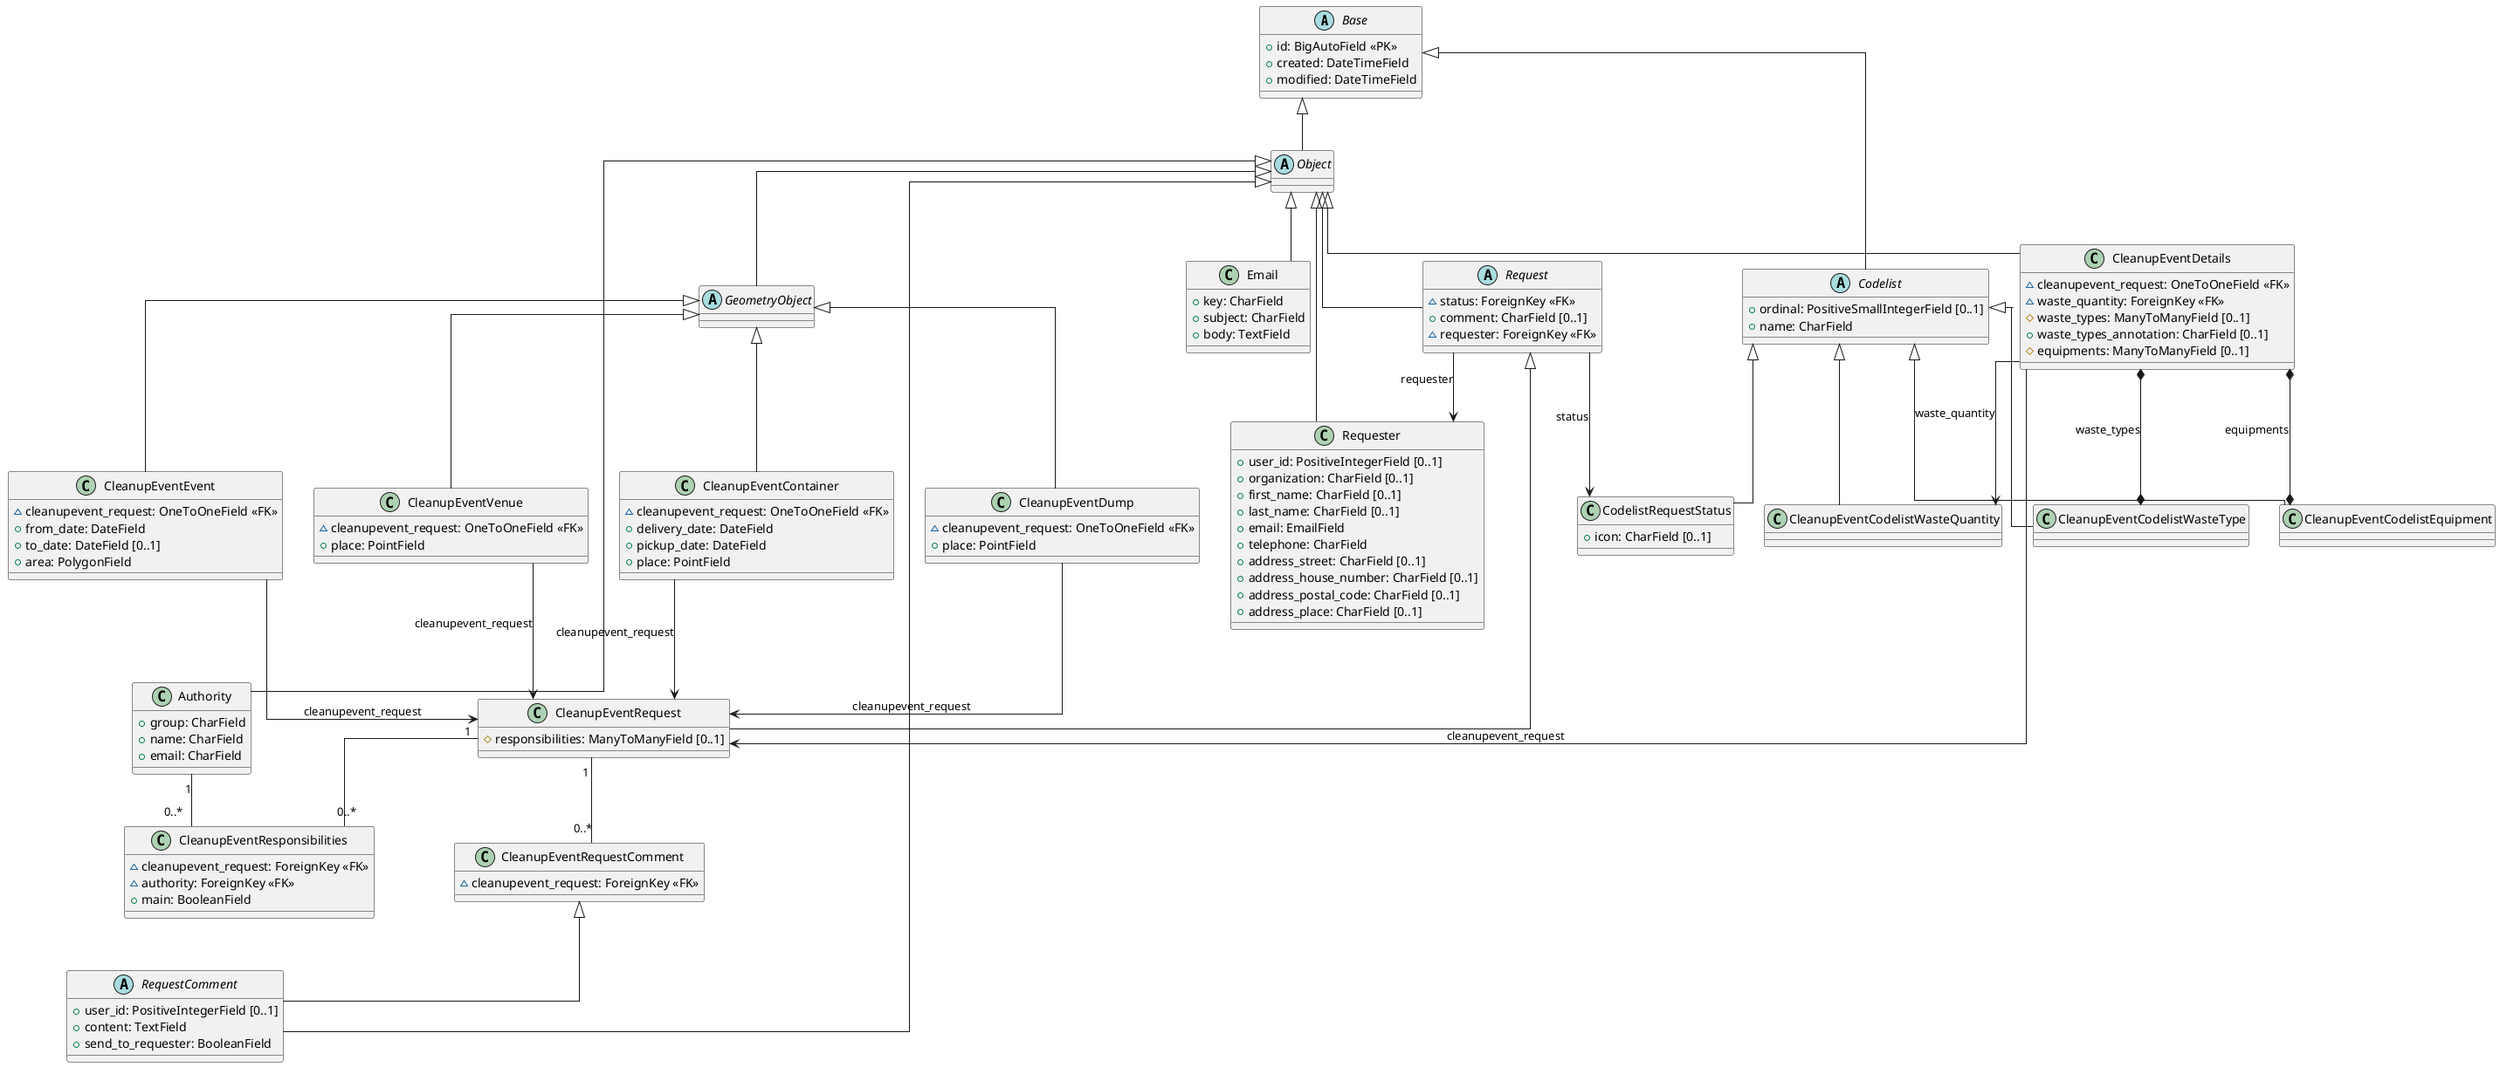 @startuml

skinparam linetype ortho

abstract class Base {
  + id: BigAutoField <<PK>>
  + created: DateTimeField
  + modified: DateTimeField
}

abstract class Codelist {
  + ordinal: PositiveSmallIntegerField [0..1]
  + name: CharField
}

abstract class Object {
}

abstract class GeometryObject {
}

class CodelistRequestStatus {
  + icon: CharField [0..1]
}

class CleanupEventCodelistWasteQuantity {
}

class CleanupEventCodelistWasteType {
}

class CleanupEventCodelistEquipment {
}

class Authority {
  + group: CharField
  + name: CharField
  + email: CharField
}

class Email {
  + key: CharField
  + subject: CharField
  + body: TextField
}

class Requester {
  + user_id: PositiveIntegerField [0..1]
  + organization: CharField [0..1]
  + first_name: CharField [0..1]
  + last_name: CharField [0..1]
  + email: EmailField
  + telephone: CharField
  + address_street: CharField [0..1]
  + address_house_number: CharField [0..1]
  + address_postal_code: CharField [0..1]
  + address_place: CharField [0..1]
}

abstract class Request {
  ~ status: ForeignKey <<FK>>
  + comment: CharField [0..1]
  ~ requester: ForeignKey <<FK>>
}

abstract class RequestComment {
  + user_id: PositiveIntegerField [0..1]
  + content: TextField
  + send_to_requester: BooleanField
}

class CleanupEventRequest {
  # responsibilities: ManyToManyField [0..1]
}

class CleanupEventResponsibilities {
  ~ cleanupevent_request: ForeignKey <<FK>>
  ~ authority: ForeignKey <<FK>>
  + main: BooleanField
}

class CleanupEventEvent {
  ~ cleanupevent_request: OneToOneField <<FK>>
  + from_date: DateField
  + to_date: DateField [0..1]
  + area: PolygonField
}

class CleanupEventVenue {
  ~ cleanupevent_request: OneToOneField <<FK>>
  + place: PointField
}

class CleanupEventDetails {
  ~ cleanupevent_request: OneToOneField <<FK>>
  ~ waste_quantity: ForeignKey <<FK>>
  # waste_types: ManyToManyField [0..1]
  + waste_types_annotation: CharField [0..1]
  # equipments: ManyToManyField [0..1]
}

class CleanupEventContainer {
  ~ cleanupevent_request: OneToOneField <<FK>>
  + delivery_date: DateField
  + pickup_date: DateField
  + place: PointField
}

class CleanupEventDump {
  ~ cleanupevent_request: OneToOneField <<FK>>
  + place: PointField
}

class CleanupEventRequestComment {
  ~ cleanupevent_request: ForeignKey <<FK>>
}

Base <|-- Codelist
Base <|-- Object
Object <|-- GeometryObject
Codelist <|-- CodelistRequestStatus
Codelist <|-- CleanupEventCodelistWasteQuantity
Codelist <|-- CleanupEventCodelistWasteType
Codelist <|-- CleanupEventCodelistEquipment
Object <|-- Authority
Object <|-- Email
Object <|-- Requester
Object <|-- Request
Object <|-- RequestComment
Request --> CodelistRequestStatus : status
Request --> Requester : requester
Request <|-- CleanupEventRequest
CleanupEventRequest "1" -- "0..*" CleanupEventResponsibilities
Authority "1" -- "0..*" CleanupEventResponsibilities
GeometryObject <|-- CleanupEventEvent
CleanupEventEvent --> CleanupEventRequest : cleanupevent_request
GeometryObject <|-- CleanupEventVenue
CleanupEventVenue --> CleanupEventRequest : cleanupevent_request
Object <|-- CleanupEventDetails
CleanupEventDetails --> CleanupEventRequest : cleanupevent_request
CleanupEventDetails --> CleanupEventCodelistWasteQuantity : waste_quantity
CleanupEventDetails *--* CleanupEventCodelistWasteType : waste_types
CleanupEventDetails *--* CleanupEventCodelistEquipment : equipments
GeometryObject <|-- CleanupEventContainer
CleanupEventContainer --> CleanupEventRequest : cleanupevent_request
GeometryObject <|-- CleanupEventDump
CleanupEventDump --> CleanupEventRequest : cleanupevent_request
CleanupEventRequestComment <|-- RequestComment
CleanupEventRequest "1" -- "0..*" CleanupEventRequestComment

@enduml
